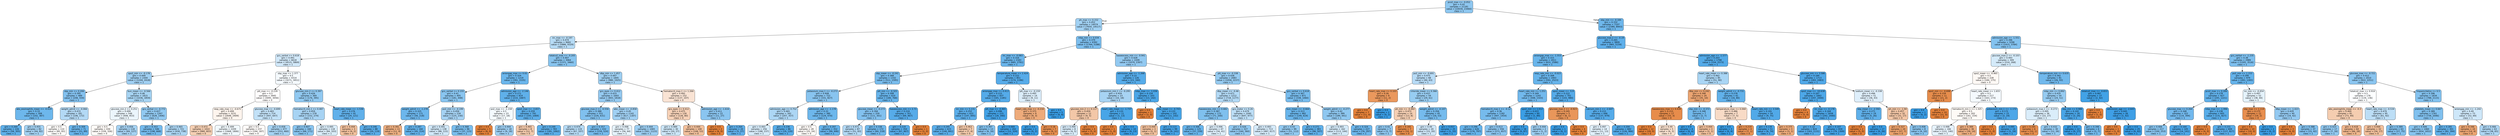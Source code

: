 digraph Tree {
node [shape=box, style="filled, rounded", color="black", fontname="helvetica"] ;
edge [fontname="helvetica"] ;
0 [label="pco2_max <= -0.052\ngini = 0.42\nsamples = 21181\nvalue = [10030, 23460]\nclass = 1", fillcolor="#8ec7f0"] ;
1 [label="ph_max <= 0.152\ngini = 0.452\nsamples = 14074\nvalue = [7650, 14517]\nclass = 1", fillcolor="#a1d1f3"] ;
0 -> 1 [labeldistance=2.5, labelangle=45, headlabel="True"] ;
2 [label="inr_max <= -0.197\ngini = 0.474\nsamples = 9682\nvalue = [5886, 9329]\nclass = 1", fillcolor="#b6dbf5"] ;
1 -> 2 ;
3 [label="gcs_verbal <= 0.618\ngini = 0.491\nsamples = 6618\nvalue = [4515, 5869]\nclass = 1", fillcolor="#d1e8f9"] ;
2 -> 3 ;
4 [label="spo2_min <= -0.178\ngini = 0.449\nsamples = 2304\nvalue = [1244, 2418]\nclass = 1", fillcolor="#9fcff2"] ;
3 -> 4 ;
5 [label="sbp_min <= 0.206\ngini = 0.395\nsamples = 489\nvalue = [208, 559]\nclass = 1", fillcolor="#83c1ef"] ;
4 -> 5 ;
6 [label="abs_eosinophils_mean <= -0.019\ngini = 0.33\nsamples = 308\nvalue = [102, 387]\nclass = 1", fillcolor="#6db7ec"] ;
5 -> 6 ;
7 [label="gini = 0.269\nsamples = 226\nvalue = [58, 305]\nclass = 1", fillcolor="#5fb0ea"] ;
6 -> 7 ;
8 [label="gini = 0.455\nsamples = 82\nvalue = [44, 82]\nclass = 1", fillcolor="#a3d2f3"] ;
6 -> 8 ;
9 [label="weight_admit <= -0.066\ngini = 0.472\nsamples = 181\nvalue = [106, 172]\nclass = 1", fillcolor="#b3d9f5"] ;
5 -> 9 ;
10 [label="gini = 0.5\nsamples = 110\nvalue = [85, 83]\nclass = 0", fillcolor="#fefcfa"] ;
9 -> 10 ;
11 [label="gini = 0.309\nsamples = 71\nvalue = [21, 89]\nclass = 1", fillcolor="#68b4eb"] ;
9 -> 11 ;
12 [label="bun_mean <= -0.566\ngini = 0.46\nsamples = 1815\nvalue = [1036, 1859]\nclass = 1", fillcolor="#a7d4f3"] ;
4 -> 12 ;
13 [label="glucose_min.2 <= 0.251\ngini = 0.499\nsamples = 548\nvalue = [408, 453]\nclass = 1", fillcolor="#ebf5fc"] ;
12 -> 13 ;
14 [label="gini = 0.5\nsamples = 430\nvalue = [339, 326]\nclass = 0", fillcolor="#fefaf7"] ;
13 -> 14 ;
15 [label="gini = 0.456\nsamples = 118\nvalue = [69, 127]\nclass = 1", fillcolor="#a5d2f3"] ;
13 -> 15 ;
16 [label="gcs_verbal <= -0.772\ngini = 0.427\nsamples = 1267\nvalue = [628, 1406]\nclass = 1", fillcolor="#91c9f1"] ;
12 -> 16 ;
17 [label="gini = 0.353\nsamples = 546\nvalue = [198, 668]\nclass = 1", fillcolor="#74baed"] ;
16 -> 17 ;
18 [label="gini = 0.465\nsamples = 721\nvalue = [430, 738]\nclass = 1", fillcolor="#acd6f4"] ;
16 -> 18 ;
19 [label="sbp_max <= 1.377\ngini = 0.5\nsamples = 4314\nvalue = [3271, 3451]\nclass = 1", fillcolor="#f5fafe"] ;
3 -> 19 ;
20 [label="ptt_max <= -0.239\ngini = 0.5\nsamples = 3945\nvalue = [3095, 3056]\nclass = 0", fillcolor="#fffdfd"] ;
19 -> 20 ;
21 [label="resp_rate_max <= -0.675\ngini = 0.499\nsamples = 3231\nvalue = [2648, 2409]\nclass = 0", fillcolor="#fdf4ed"] ;
20 -> 21 ;
22 [label="gini = 0.472\nsamples = 1022\nvalue = [980, 603]\nclass = 0", fillcolor="#f5cfb3"] ;
21 -> 22 ;
23 [label="gini = 0.499\nsamples = 2209\nvalue = [1668, 1806]\nclass = 1", fillcolor="#f0f8fd"] ;
21 -> 23 ;
24 [label="glucose_max <= -0.699\ngini = 0.483\nsamples = 714\nvalue = [447, 647]\nclass = 1", fillcolor="#c2e1f7"] ;
20 -> 24 ;
25 [label="gini = 0.5\nsamples = 237\nvalue = [194, 187]\nclass = 0", fillcolor="#fefaf8"] ;
24 -> 25 ;
26 [label="gini = 0.458\nsamples = 477\nvalue = [253, 460]\nclass = 1", fillcolor="#a6d3f3"] ;
24 -> 26 ;
27 [label="glucose_min.2 <= 0.397\ngini = 0.426\nsamples = 369\nvalue = [176, 395]\nclass = 1", fillcolor="#91c9f1"] ;
19 -> 27 ;
28 [label="hematocrit_min.1 <= 0.487\ngini = 0.459\nsamples = 278\nvalue = [152, 274]\nclass = 1", fillcolor="#a7d3f3"] ;
27 -> 28 ;
29 [label="gini = 0.407\nsamples = 160\nvalue = [68, 171]\nclass = 1", fillcolor="#88c4ef"] ;
28 -> 29 ;
30 [label="gini = 0.495\nsamples = 118\nvalue = [84, 103]\nclass = 1", fillcolor="#daedfa"] ;
28 -> 30 ;
31 [label="heart_rate_mean <= -1.536\ngini = 0.276\nsamples = 91\nvalue = [24, 121]\nclass = 1", fillcolor="#60b0ea"] ;
27 -> 31 ;
32 [label="gini = 0.444\nsamples = 3\nvalue = [4, 2]\nclass = 0", fillcolor="#f2c09c"] ;
31 -> 32 ;
33 [label="gini = 0.246\nsamples = 88\nvalue = [20, 119]\nclass = 1", fillcolor="#5aade9"] ;
31 -> 33 ;
34 [label="totalco2_max <= -0.205\ngini = 0.407\nsamples = 3064\nvalue = [1371, 3460]\nclass = 1", fillcolor="#87c4ef"] ;
2 -> 34 ;
35 [label="aniongap_max <= 0.02\ngini = 0.324\nsamples = 1219\nvalue = [391, 1535]\nclass = 1", fillcolor="#6bb6ec"] ;
34 -> 35 ;
36 [label="gcs_verbal <= 0.155\ngini = 0.41\nsamples = 405\nvalue = [181, 448]\nclass = 1", fillcolor="#89c5f0"] ;
35 -> 36 ;
37 [label="weight_admit <= -1.278\ngini = 0.325\nsamples = 171\nvalue = [56, 218]\nclass = 1", fillcolor="#6cb6ec"] ;
36 -> 37 ;
38 [label="gini = 0.391\nsamples = 11\nvalue = [11, 4]\nclass = 0", fillcolor="#eeaf81"] ;
37 -> 38 ;
39 [label="gini = 0.287\nsamples = 160\nvalue = [45, 214]\nclass = 1", fillcolor="#63b2ea"] ;
37 -> 39 ;
40 [label="po2_min <= -0.199\ngini = 0.456\nsamples = 234\nvalue = [125, 230]\nclass = 1", fillcolor="#a5d2f3"] ;
36 -> 40 ;
41 [label="gini = 0.491\nsamples = 138\nvalue = [88, 115]\nclass = 1", fillcolor="#d1e8f9"] ;
40 -> 41 ;
42 [label="gini = 0.368\nsamples = 96\nvalue = [37, 115]\nclass = 1", fillcolor="#79bded"] ;
40 -> 42 ;
43 [label="admission_age <= -2.146\ngini = 0.271\nsamples = 814\nvalue = [210, 1087]\nclass = 1", fillcolor="#5fb0ea"] ;
35 -> 43 ;
44 [label="po2_max <= -1.158\ngini = 0.5\nsamples = 23\nvalue = [17, 18]\nclass = 1", fillcolor="#f4fafe"] ;
43 -> 44 ;
45 [label="gini = 0.0\nsamples = 5\nvalue = [8, 0]\nclass = 0", fillcolor="#e58139"] ;
44 -> 45 ;
46 [label="gini = 0.444\nsamples = 18\nvalue = [9, 18]\nclass = 1", fillcolor="#9ccef2"] ;
44 -> 46 ;
47 [label="spo2_max <= -3.657\ngini = 0.259\nsamples = 791\nvalue = [193, 1069]\nclass = 1", fillcolor="#5dafea"] ;
43 -> 47 ;
48 [label="gini = 0.465\nsamples = 8\nvalue = [12, 7]\nclass = 0", fillcolor="#f4caac"] ;
47 -> 48 ;
49 [label="gini = 0.249\nsamples = 783\nvalue = [181, 1062]\nclass = 1", fillcolor="#5baee9"] ;
47 -> 49 ;
50 [label="dbp_min <= 1.457\ngini = 0.447\nsamples = 1845\nvalue = [980, 1925]\nclass = 1", fillcolor="#9ecff2"] ;
34 -> 50 ;
51 [label="gcs_eyes <= 0.412\ngini = 0.433\nsamples = 1693\nvalue = [843, 1818]\nclass = 1", fillcolor="#95caf1"] ;
50 -> 51 ;
52 [label="glucose_max.2 <= -0.556\ngini = 0.388\nsamples = 551\nvalue = [226, 631]\nclass = 1", fillcolor="#80c0ee"] ;
51 -> 52 ;
53 [label="gini = 0.474\nsamples = 119\nvalue = [67, 107]\nclass = 1", fillcolor="#b5daf5"] ;
52 -> 53 ;
54 [label="gini = 0.357\nsamples = 432\nvalue = [159, 524]\nclass = 1", fillcolor="#75bbed"] ;
52 -> 54 ;
55 [label="wbc_mean <= -0.858\ngini = 0.45\nsamples = 1142\nvalue = [617, 1187]\nclass = 1", fillcolor="#a0d0f3"] ;
51 -> 55 ;
56 [label="gini = 0.498\nsamples = 77\nvalue = [56, 64]\nclass = 1", fillcolor="#e6f3fc"] ;
55 -> 56 ;
57 [label="gini = 0.444\nsamples = 1065\nvalue = [561, 1123]\nclass = 1", fillcolor="#9ccef2"] ;
55 -> 57 ;
58 [label="hematocrit_max.1 <= 1.266\ngini = 0.492\nsamples = 152\nvalue = [137, 107]\nclass = 0", fillcolor="#f9e3d4"] ;
50 -> 58 ;
59 [label="gcs_eyes <= 0.412\ngini = 0.475\nsamples = 130\nvalue = [126, 80]\nclass = 0", fillcolor="#f6d1b7"] ;
58 -> 59 ;
60 [label="gini = 0.489\nsamples = 30\nvalue = [20, 27]\nclass = 1", fillcolor="#cce6f8"] ;
59 -> 60 ;
61 [label="gini = 0.444\nsamples = 100\nvalue = [106, 53]\nclass = 0", fillcolor="#f2c09c"] ;
59 -> 61 ;
62 [label="admission_age <= -1.616\ngini = 0.411\nsamples = 22\nvalue = [11, 27]\nclass = 1", fillcolor="#8ac5f0"] ;
58 -> 62 ;
63 [label="gini = 0.0\nsamples = 2\nvalue = [6, 0]\nclass = 0", fillcolor="#e58139"] ;
62 -> 63 ;
64 [label="gini = 0.264\nsamples = 20\nvalue = [5, 27]\nclass = 1", fillcolor="#5eafea"] ;
62 -> 64 ;
65 [label="mbp_min <= 0.034\ngini = 0.379\nsamples = 4392\nvalue = [1764, 5188]\nclass = 1", fillcolor="#7cbeee"] ;
1 -> 65 ;
66 [label="inr_max <= -0.083\ngini = 0.316\nsamples = 2183\nvalue = [685, 2791]\nclass = 1", fillcolor="#6ab5eb"] ;
65 -> 66 ;
67 [label="sbp_mean <= -0.241\ngini = 0.368\nsamples = 1332\nvalue = [511, 1595]\nclass = 1", fillcolor="#78bced"] ;
66 -> 67 ;
68 [label="potassium_max.1 <= -0.273\ngini = 0.408\nsamples = 722\nvalue = [331, 827]\nclass = 1", fillcolor="#88c4ef"] ;
67 -> 68 ;
69 [label="admission_age <= 0.752\ngini = 0.465\nsamples = 342\nvalue = [207, 357]\nclass = 1", fillcolor="#acd6f4"] ;
68 -> 69 ;
70 [label="gini = 0.493\nsamples = 256\nvalue = [188, 237]\nclass = 1", fillcolor="#d6ebfa"] ;
69 -> 70 ;
71 [label="gini = 0.236\nsamples = 86\nvalue = [19, 120]\nclass = 1", fillcolor="#58ade9"] ;
69 -> 71 ;
72 [label="admission_age <= -1.178\ngini = 0.33\nsamples = 380\nvalue = [124, 470]\nclass = 1", fillcolor="#6db7ec"] ;
68 -> 72 ;
73 [label="gini = 0.5\nsamples = 28\nvalue = [25, 24]\nclass = 0", fillcolor="#fefaf7"] ;
72 -> 73 ;
74 [label="gini = 0.297\nsamples = 352\nvalue = [99, 446]\nclass = 1", fillcolor="#65b3eb"] ;
72 -> 74 ;
75 [label="ptt_min <= -0.325\ngini = 0.308\nsamples = 610\nvalue = [180, 768]\nclass = 1", fillcolor="#67b4eb"] ;
67 -> 75 ;
76 [label="glucose_mean <= -0.273\ngini = 0.394\nsamples = 259\nvalue = [111, 301]\nclass = 1", fillcolor="#82c1ef"] ;
75 -> 76 ;
77 [label="gini = 0.471\nsamples = 87\nvalue = [51, 83]\nclass = 1", fillcolor="#b3d9f5"] ;
76 -> 77 ;
78 [label="gini = 0.338\nsamples = 172\nvalue = [60, 218]\nclass = 1", fillcolor="#6fb8ec"] ;
76 -> 78 ;
79 [label="baseexcess_min <= 2.71\ngini = 0.224\nsamples = 351\nvalue = [69, 467]\nclass = 1", fillcolor="#56abe9"] ;
75 -> 79 ;
80 [label="gini = 0.219\nsamples = 350\nvalue = [67, 467]\nclass = 1", fillcolor="#55abe9"] ;
79 -> 80 ;
81 [label="gini = 0.0\nsamples = 1\nvalue = [2, 0]\nclass = 0", fillcolor="#e58139"] ;
79 -> 81 ;
82 [label="temperature_mean <= 2.424\ngini = 0.222\nsamples = 851\nvalue = [174, 1196]\nclass = 1", fillcolor="#56abe9"] ;
66 -> 82 ;
83 [label="aniongap_max <= 0.413\ngini = 0.215\nsamples = 837\nvalue = [165, 1185]\nclass = 1", fillcolor="#55abe9"] ;
82 -> 83 ;
84 [label="inr_min <= 5.131\ngini = 0.252\nsamples = 622\nvalue = [147, 845]\nclass = 1", fillcolor="#5baeea"] ;
83 -> 84 ;
85 [label="gini = 0.245\nsamples = 615\nvalue = [140, 841]\nclass = 1", fillcolor="#5aade9"] ;
84 -> 85 ;
86 [label="gini = 0.463\nsamples = 7\nvalue = [7, 4]\nclass = 0", fillcolor="#f4c9aa"] ;
84 -> 86 ;
87 [label="ptt_max <= -0.465\ngini = 0.096\nsamples = 215\nvalue = [18, 340]\nclass = 1", fillcolor="#43a2e6"] ;
83 -> 87 ;
88 [label="gini = 0.397\nsamples = 13\nvalue = [6, 16]\nclass = 1", fillcolor="#83c2ef"] ;
87 -> 88 ;
89 [label="gini = 0.069\nsamples = 202\nvalue = [12, 324]\nclass = 1", fillcolor="#40a1e6"] ;
87 -> 89 ;
90 [label="ptt_max <= -0.159\ngini = 0.495\nsamples = 14\nvalue = [9, 11]\nclass = 1", fillcolor="#dbedfa"] ;
82 -> 90 ;
91 [label="heart_rate_max <= -0.216\ngini = 0.375\nsamples = 9\nvalue = [9, 3]\nclass = 0", fillcolor="#eeab7b"] ;
90 -> 91 ;
92 [label="gini = 0.0\nsamples = 2\nvalue = [0, 2]\nclass = 1", fillcolor="#399de5"] ;
91 -> 92 ;
93 [label="gini = 0.18\nsamples = 7\nvalue = [9, 1]\nclass = 0", fillcolor="#e88f4f"] ;
91 -> 93 ;
94 [label="gini = 0.0\nsamples = 5\nvalue = [0, 8]\nclass = 1", fillcolor="#399de5"] ;
90 -> 94 ;
95 [label="baseexcess_min <= -0.941\ngini = 0.428\nsamples = 2209\nvalue = [1079, 2397]\nclass = 1", fillcolor="#92c9f1"] ;
65 -> 95 ;
96 [label="admission_age <= -1.268\ngini = 0.22\nsamples = 126\nvalue = [23, 160]\nclass = 1", fillcolor="#55abe9"] ;
95 -> 96 ;
97 [label="potassium_min.1 <= -0.295\ngini = 0.459\nsamples = 23\nvalue = [10, 18]\nclass = 1", fillcolor="#a7d3f3"] ;
96 -> 97 ;
98 [label="glucose_min.2 <= 0.117\ngini = 0.459\nsamples = 12\nvalue = [9, 5]\nclass = 0", fillcolor="#f3c7a7"] ;
97 -> 98 ;
99 [label="gini = 0.494\nsamples = 8\nvalue = [4, 5]\nclass = 1", fillcolor="#d7ebfa"] ;
98 -> 99 ;
100 [label="gini = 0.0\nsamples = 4\nvalue = [5, 0]\nclass = 0", fillcolor="#e58139"] ;
98 -> 100 ;
101 [label="heart_rate_mean <= -1.737\ngini = 0.133\nsamples = 11\nvalue = [1, 13]\nclass = 1", fillcolor="#48a5e7"] ;
97 -> 101 ;
102 [label="gini = 0.0\nsamples = 1\nvalue = [1, 0]\nclass = 0", fillcolor="#e58139"] ;
101 -> 102 ;
103 [label="gini = 0.0\nsamples = 10\nvalue = [0, 13]\nclass = 1", fillcolor="#399de5"] ;
101 -> 103 ;
104 [label="mbp_max <= -1.036\ngini = 0.154\nsamples = 103\nvalue = [13, 142]\nclass = 1", fillcolor="#4ba6e7"] ;
96 -> 104 ;
105 [label="gini = 0.0\nsamples = 1\nvalue = [2, 0]\nclass = 0", fillcolor="#e58139"] ;
104 -> 105 ;
106 [label="wbc_mean <= -0.743\ngini = 0.133\nsamples = 102\nvalue = [11, 142]\nclass = 1", fillcolor="#48a5e7"] ;
104 -> 106 ;
107 [label="gini = 0.444\nsamples = 3\nvalue = [2, 1]\nclass = 0", fillcolor="#f2c09c"] ;
106 -> 107 ;
108 [label="gini = 0.113\nsamples = 99\nvalue = [9, 141]\nclass = 1", fillcolor="#46a3e7"] ;
106 -> 108 ;
109 [label="ptt_max <= -0.338\ngini = 0.436\nsamples = 2083\nvalue = [1056, 2237]\nclass = 1", fillcolor="#96cbf1"] ;
95 -> 109 ;
110 [label="dbp_mean <= -0.46\ngini = 0.471\nsamples = 1212\nvalue = [718, 1177]\nclass = 1", fillcolor="#b2d9f5"] ;
109 -> 110 ;
111 [label="baseexcess_min <= 0.682\ngini = 0.387\nsamples = 172\nvalue = [71, 200]\nclass = 1", fillcolor="#7fc0ee"] ;
110 -> 111 ;
112 [label="gini = 0.306\nsamples = 125\nvalue = [37, 159]\nclass = 1", fillcolor="#67b4eb"] ;
111 -> 112 ;
113 [label="gini = 0.496\nsamples = 47\nvalue = [34, 41]\nclass = 1", fillcolor="#ddeefb"] ;
111 -> 113 ;
114 [label="gcs_motor <= 0.26\ngini = 0.479\nsamples = 1040\nvalue = [647, 977]\nclass = 1", fillcolor="#bcdef6"] ;
110 -> 114 ;
115 [label="gini = 0.426\nsamples = 327\nvalue = [160, 360]\nclass = 1", fillcolor="#91c9f1"] ;
114 -> 115 ;
116 [label="gini = 0.493\nsamples = 713\nvalue = [487, 617]\nclass = 1", fillcolor="#d5eafa"] ;
114 -> 116 ;
117 [label="gcs_verbal <= 0.618\ngini = 0.367\nsamples = 871\nvalue = [338, 1060]\nclass = 1", fillcolor="#78bced"] ;
109 -> 117 ;
118 [label="bun_mean <= -0.664\ngini = 0.313\nsamples = 482\nvalue = [149, 619]\nclass = 1", fillcolor="#69b5eb"] ;
117 -> 118 ;
119 [label="gini = 0.43\nsamples = 99\nvalue = [51, 112]\nclass = 1", fillcolor="#93caf1"] ;
118 -> 119 ;
120 [label="gini = 0.271\nsamples = 383\nvalue = [98, 507]\nclass = 1", fillcolor="#5fb0ea"] ;
118 -> 120 ;
121 [label="weight_admit <= -0.277\ngini = 0.42\nsamples = 389\nvalue = [189, 441]\nclass = 1", fillcolor="#8ec7f0"] ;
117 -> 121 ;
122 [label="gini = 0.493\nsamples = 162\nvalue = [113, 144]\nclass = 1", fillcolor="#d4eaf9"] ;
121 -> 122 ;
123 [label="gini = 0.324\nsamples = 227\nvalue = [76, 297]\nclass = 1", fillcolor="#6cb6ec"] ;
121 -> 123 ;
124 [label="sbp_min <= -0.184\ngini = 0.332\nsamples = 7107\nvalue = [2380, 8943]\nclass = 1", fillcolor="#6eb7ec"] ;
0 -> 124 [labeldistance=2.5, labelangle=-45, headlabel="False"] ;
125 [label="glucose_max.2 <= -0.19\ngini = 0.265\nsamples = 3809\nvalue = [965, 5159]\nclass = 1", fillcolor="#5eafea"] ;
124 -> 125 ;
126 [label="aniongap_max <= -1.553\ngini = 0.315\nsamples = 2011\nvalue = [631, 2586]\nclass = 1", fillcolor="#69b5eb"] ;
125 -> 126 ;
127 [label="po2_min <= -0.691\ngini = 0.475\nsamples = 68\nvalue = [40, 63]\nclass = 1", fillcolor="#b7dbf6"] ;
126 -> 127 ;
128 [label="heart_rate_max <= 0.103\ngini = 0.26\nsamples = 9\nvalue = [11, 2]\nclass = 0", fillcolor="#ea985d"] ;
127 -> 128 ;
129 [label="gini = 0.0\nsamples = 7\nvalue = [11, 0]\nclass = 0", fillcolor="#e58139"] ;
128 -> 129 ;
130 [label="gini = 0.0\nsamples = 2\nvalue = [0, 2]\nclass = 1", fillcolor="#399de5"] ;
128 -> 130 ;
131 [label="chloride_mean <= 0.366\ngini = 0.437\nsamples = 59\nvalue = [29, 61]\nclass = 1", fillcolor="#97ccf1"] ;
127 -> 131 ;
132 [label="ph_min <= -0.482\ngini = 0.472\nsamples = 14\nvalue = [13, 8]\nclass = 0", fillcolor="#f5cfb3"] ;
131 -> 132 ;
133 [label="gini = 0.42\nsamples = 7\nvalue = [3, 7]\nclass = 1", fillcolor="#8ec7f0"] ;
132 -> 133 ;
134 [label="gini = 0.165\nsamples = 7\nvalue = [10, 1]\nclass = 0", fillcolor="#e88e4d"] ;
132 -> 134 ;
135 [label="weight_admit <= -0.107\ngini = 0.356\nsamples = 45\nvalue = [16, 53]\nclass = 1", fillcolor="#75bbed"] ;
131 -> 135 ;
136 [label="gini = 0.49\nsamples = 20\nvalue = [15, 20]\nclass = 1", fillcolor="#cee6f8"] ;
135 -> 136 ;
137 [label="gini = 0.057\nsamples = 25\nvalue = [1, 33]\nclass = 1", fillcolor="#3fa0e6"] ;
135 -> 137 ;
138 [label="resp_rate_min <= -0.023\ngini = 0.308\nsamples = 1943\nvalue = [591, 2523]\nclass = 1", fillcolor="#67b4eb"] ;
126 -> 138 ;
139 [label="heart_rate_min <= 1.251\ngini = 0.349\nsamples = 1242\nvalue = [448, 1543]\nclass = 1", fillcolor="#72b9ed"] ;
138 -> 139 ;
140 [label="hematocrit_max.1 <= -0.12\ngini = 0.36\nsamples = 1182\nvalue = [447, 1454]\nclass = 1", fillcolor="#76bbed"] ;
139 -> 140 ;
141 [label="gini = 0.296\nsamples = 626\nvalue = [176, 797]\nclass = 1", fillcolor="#65b3eb"] ;
140 -> 141 ;
142 [label="gini = 0.413\nsamples = 556\nvalue = [271, 657]\nclass = 1", fillcolor="#8bc5f0"] ;
140 -> 142 ;
143 [label="spo2_min <= 1.012\ngini = 0.022\nsamples = 60\nvalue = [1, 89]\nclass = 1", fillcolor="#3b9ee5"] ;
139 -> 143 ;
144 [label="gini = 0.0\nsamples = 58\nvalue = [0, 87]\nclass = 1", fillcolor="#399de5"] ;
143 -> 144 ;
145 [label="gini = 0.444\nsamples = 2\nvalue = [1, 2]\nclass = 1", fillcolor="#9ccef2"] ;
143 -> 145 ;
146 [label="spo2_mean <= -5.9\ngini = 0.222\nsamples = 701\nvalue = [143, 980]\nclass = 1", fillcolor="#56abe9"] ;
138 -> 146 ;
147 [label="glucose_max.2 <= -0.923\ngini = 0.245\nsamples = 5\nvalue = [6, 1]\nclass = 0", fillcolor="#e9965a"] ;
146 -> 147 ;
148 [label="gini = 0.0\nsamples = 1\nvalue = [0, 1]\nclass = 1", fillcolor="#399de5"] ;
147 -> 148 ;
149 [label="gini = 0.0\nsamples = 4\nvalue = [6, 0]\nclass = 0", fillcolor="#e58139"] ;
147 -> 149 ;
150 [label="calcium_min.1 <= -2.647\ngini = 0.215\nsamples = 696\nvalue = [137, 979]\nclass = 1", fillcolor="#55abe9"] ;
146 -> 150 ;
151 [label="gini = 0.497\nsamples = 14\nvalue = [11, 13]\nclass = 1", fillcolor="#e1f0fb"] ;
150 -> 151 ;
152 [label="gini = 0.204\nsamples = 682\nvalue = [126, 966]\nclass = 1", fillcolor="#53aae8"] ;
150 -> 152 ;
153 [label="admission_age <= -1.577\ngini = 0.203\nsamples = 1798\nvalue = [334, 2573]\nclass = 1", fillcolor="#53aae8"] ;
125 -> 153 ;
154 [label="heart_rate_mean <= 0.388\ngini = 0.462\nsamples = 85\nvalue = [51, 90]\nclass = 1", fillcolor="#a9d5f4"] ;
153 -> 154 ;
155 [label="dbp_min <= 0.242\ngini = 0.346\nsamples = 24\nvalue = [35, 10]\nclass = 0", fillcolor="#eca572"] ;
154 -> 155 ;
156 [label="baseexcess_max <= 0.439\ngini = 0.153\nsamples = 17\nvalue = [33, 3]\nclass = 0", fillcolor="#e78c4b"] ;
155 -> 156 ;
157 [label="gini = 0.0\nsamples = 12\nvalue = [29, 0]\nclass = 0", fillcolor="#e58139"] ;
156 -> 157 ;
158 [label="gini = 0.49\nsamples = 5\nvalue = [4, 3]\nclass = 0", fillcolor="#f8e0ce"] ;
156 -> 158 ;
159 [label="sbp_min <= -0.372\ngini = 0.346\nsamples = 7\nvalue = [2, 7]\nclass = 1", fillcolor="#72b9ec"] ;
155 -> 159 ;
160 [label="gini = 0.0\nsamples = 4\nvalue = [0, 6]\nclass = 1", fillcolor="#399de5"] ;
159 -> 160 ;
161 [label="gini = 0.444\nsamples = 3\nvalue = [2, 1]\nclass = 0", fillcolor="#f2c09c"] ;
159 -> 161 ;
162 [label="weight_admit <= -0.731\ngini = 0.278\nsamples = 61\nvalue = [16, 80]\nclass = 1", fillcolor="#61b1ea"] ;
154 -> 162 ;
163 [label="temperature_max <= 0.068\ngini = 0.486\nsamples = 7\nvalue = [7, 5]\nclass = 0", fillcolor="#f8dbc6"] ;
162 -> 163 ;
164 [label="gini = 0.0\nsamples = 3\nvalue = [0, 4]\nclass = 1", fillcolor="#399de5"] ;
163 -> 164 ;
165 [label="gini = 0.219\nsamples = 4\nvalue = [7, 1]\nclass = 0", fillcolor="#e99355"] ;
163 -> 165 ;
166 [label="heart_rate_min <= 3.549\ngini = 0.191\nsamples = 54\nvalue = [9, 75]\nclass = 1", fillcolor="#51a9e8"] ;
162 -> 166 ;
167 [label="gini = 0.139\nsamples = 51\nvalue = [6, 74]\nclass = 1", fillcolor="#49a5e7"] ;
166 -> 167 ;
168 [label="gini = 0.375\nsamples = 3\nvalue = [3, 1]\nclass = 0", fillcolor="#eeab7b"] ;
166 -> 168 ;
169 [label="glucose_min <= 3.586\ngini = 0.184\nsamples = 1713\nvalue = [283, 2483]\nclass = 1", fillcolor="#50a8e8"] ;
153 -> 169 ;
170 [label="spo2_max <= -10.638\ngini = 0.167\nsamples = 1662\nvalue = [247, 2440]\nclass = 1", fillcolor="#4da7e8"] ;
169 -> 170 ;
171 [label="gini = 0.0\nsamples = 4\nvalue = [5, 0]\nclass = 0", fillcolor="#e58139"] ;
170 -> 171 ;
172 [label="inr_max <= -0.178\ngini = 0.164\nsamples = 1658\nvalue = [242, 2440]\nclass = 1", fillcolor="#4da7e8"] ;
170 -> 172 ;
173 [label="gini = 0.22\nsamples = 824\nvalue = [163, 1131]\nclass = 1", fillcolor="#56abe9"] ;
172 -> 173 ;
174 [label="gini = 0.107\nsamples = 834\nvalue = [79, 1309]\nclass = 1", fillcolor="#45a3e7"] ;
172 -> 174 ;
175 [label="sodium_mean <= -0.338\ngini = 0.496\nsamples = 51\nvalue = [36, 43]\nclass = 1", fillcolor="#dfeffb"] ;
169 -> 175 ;
176 [label="sbp_mean <= -2.592\ngini = 0.271\nsamples = 19\nvalue = [5, 26]\nclass = 1", fillcolor="#5fb0ea"] ;
175 -> 176 ;
177 [label="gini = 0.0\nsamples = 2\nvalue = [5, 0]\nclass = 0", fillcolor="#e58139"] ;
176 -> 177 ;
178 [label="gini = 0.0\nsamples = 17\nvalue = [0, 26]\nclass = 1", fillcolor="#399de5"] ;
176 -> 178 ;
179 [label="ph_min <= -1.94\ngini = 0.457\nsamples = 32\nvalue = [31, 17]\nclass = 0", fillcolor="#f3c6a6"] ;
175 -> 179 ;
180 [label="gini = 0.327\nsamples = 24\nvalue = [27, 7]\nclass = 0", fillcolor="#eca26c"] ;
179 -> 180 ;
181 [label="gini = 0.408\nsamples = 8\nvalue = [4, 10]\nclass = 1", fillcolor="#88c4ef"] ;
179 -> 181 ;
182 [label="admission_age <= -1.551\ngini = 0.396\nsamples = 3298\nvalue = [1415, 3784]\nclass = 1", fillcolor="#83c2ef"] ;
124 -> 182 ;
183 [label="glucose_max.2 <= -0.103\ngini = 0.493\nsamples = 309\nvalue = [210, 268]\nclass = 1", fillcolor="#d4eaf9"] ;
182 -> 183 ;
184 [label="spo2_mean <= -0.965\ngini = 0.5\nsamples = 228\nvalue = [184, 175]\nclass = 0", fillcolor="#fef9f5"] ;
183 -> 184 ;
185 [label="spo2_min <= -0.698\ngini = 0.159\nsamples = 11\nvalue = [21, 2]\nclass = 0", fillcolor="#e78d4c"] ;
184 -> 185 ;
186 [label="gini = 0.0\nsamples = 1\nvalue = [0, 2]\nclass = 1", fillcolor="#399de5"] ;
185 -> 186 ;
187 [label="gini = 0.0\nsamples = 10\nvalue = [21, 0]\nclass = 0", fillcolor="#e58139"] ;
185 -> 187 ;
188 [label="heart_rate_mean <= 1.655\ngini = 0.5\nsamples = 217\nvalue = [163, 173]\nclass = 1", fillcolor="#f4f9fd"] ;
184 -> 188 ;
189 [label="hematocrit_min.1 <= 1.325\ngini = 0.5\nsamples = 202\nvalue = [161, 154]\nclass = 0", fillcolor="#fefaf6"] ;
188 -> 189 ;
190 [label="gini = 0.498\nsamples = 166\nvalue = [122, 140]\nclass = 1", fillcolor="#e6f2fc"] ;
189 -> 190 ;
191 [label="gini = 0.389\nsamples = 36\nvalue = [39, 14]\nclass = 0", fillcolor="#eeae80"] ;
189 -> 191 ;
192 [label="potassium_min.1 <= -1.172\ngini = 0.172\nsamples = 15\nvalue = [2, 19]\nclass = 1", fillcolor="#4ea7e8"] ;
188 -> 192 ;
193 [label="gini = 0.0\nsamples = 1\nvalue = [1, 0]\nclass = 0", fillcolor="#e58139"] ;
192 -> 193 ;
194 [label="gini = 0.095\nsamples = 14\nvalue = [1, 19]\nclass = 1", fillcolor="#43a2e6"] ;
192 -> 194 ;
195 [label="temperature_min <= 0.635\ngini = 0.342\nsamples = 81\nvalue = [26, 93]\nclass = 1", fillcolor="#70b8ec"] ;
183 -> 195 ;
196 [label="mbp_min <= 0.892\ngini = 0.435\nsamples = 54\nvalue = [24, 51]\nclass = 1", fillcolor="#96cbf1"] ;
195 -> 196 ;
197 [label="potassium_max.1 <= -0.273\ngini = 0.495\nsamples = 36\nvalue = [22, 27]\nclass = 1", fillcolor="#daedfa"] ;
196 -> 197 ;
198 [label="gini = 0.165\nsamples = 6\nvalue = [10, 1]\nclass = 0", fillcolor="#e88e4d"] ;
197 -> 198 ;
199 [label="gini = 0.432\nsamples = 30\nvalue = [12, 26]\nclass = 1", fillcolor="#94caf1"] ;
197 -> 199 ;
200 [label="sbp_min <= 0.986\ngini = 0.142\nsamples = 18\nvalue = [2, 24]\nclass = 1", fillcolor="#49a5e7"] ;
196 -> 200 ;
201 [label="gini = 0.0\nsamples = 12\nvalue = [0, 17]\nclass = 1", fillcolor="#399de5"] ;
200 -> 201 ;
202 [label="gini = 0.346\nsamples = 6\nvalue = [2, 7]\nclass = 1", fillcolor="#72b9ec"] ;
200 -> 202 ;
203 [label="totalco2_max <= -0.653\ngini = 0.087\nsamples = 27\nvalue = [2, 42]\nclass = 1", fillcolor="#42a2e6"] ;
195 -> 203 ;
204 [label="gini = 0.0\nsamples = 1\nvalue = [1, 0]\nclass = 0", fillcolor="#e58139"] ;
203 -> 204 ;
205 [label="admission_age <= -2.643\ngini = 0.045\nsamples = 26\nvalue = [1, 42]\nclass = 1", fillcolor="#3e9fe6"] ;
203 -> 205 ;
206 [label="gini = 0.0\nsamples = 1\nvalue = [1, 0]\nclass = 0", fillcolor="#e58139"] ;
205 -> 206 ;
207 [label="gini = 0.0\nsamples = 25\nvalue = [0, 42]\nclass = 1", fillcolor="#399de5"] ;
205 -> 207 ;
208 [label="gcs_verbal <= -1.235\ngini = 0.38\nsamples = 2989\nvalue = [1205, 3516]\nclass = 1", fillcolor="#7dbfee"] ;
182 -> 208 ;
209 [label="po2_min <= 1.153\ngini = 0.299\nsamples = 979\nvalue = [283, 1265]\nclass = 1", fillcolor="#65b3eb"] ;
208 -> 209 ;
210 [label="pco2_max <= 0.289\ngini = 0.278\nsamples = 927\nvalue = [245, 1221]\nclass = 1", fillcolor="#61b1ea"] ;
209 -> 210 ;
211 [label="glucose_max <= 0.264\ngini = 0.348\nsamples = 322\nvalue = [114, 394]\nclass = 1", fillcolor="#72b9ed"] ;
210 -> 211 ;
212 [label="gini = 0.406\nsamples = 217\nvalue = [100, 253]\nclass = 1", fillcolor="#87c4ef"] ;
211 -> 212 ;
213 [label="gini = 0.164\nsamples = 105\nvalue = [14, 141]\nclass = 1", fillcolor="#4da7e8"] ;
211 -> 213 ;
214 [label="mbp_max <= -1.996\ngini = 0.236\nsamples = 605\nvalue = [131, 827]\nclass = 1", fillcolor="#58ade9"] ;
210 -> 214 ;
215 [label="gini = 0.0\nsamples = 1\nvalue = [4, 0]\nclass = 0", fillcolor="#e58139"] ;
214 -> 215 ;
216 [label="gini = 0.231\nsamples = 604\nvalue = [127, 827]\nclass = 1", fillcolor="#57ace9"] ;
214 -> 216 ;
217 [label="inr_min <= -0.454\ngini = 0.497\nsamples = 52\nvalue = [38, 44]\nclass = 1", fillcolor="#e4f2fb"] ;
209 -> 217 ;
218 [label="sbp_max <= 1.114\ngini = 0.172\nsamples = 12\nvalue = [19, 2]\nclass = 0", fillcolor="#e88e4e"] ;
217 -> 218 ;
219 [label="gini = 0.0\nsamples = 10\nvalue = [19, 0]\nclass = 0", fillcolor="#e58139"] ;
218 -> 219 ;
220 [label="gini = 0.0\nsamples = 2\nvalue = [0, 2]\nclass = 1", fillcolor="#399de5"] ;
218 -> 220 ;
221 [label="dbp_mean <= -1.023\ngini = 0.429\nsamples = 40\nvalue = [19, 42]\nclass = 1", fillcolor="#93c9f1"] ;
217 -> 221 ;
222 [label="gini = 0.0\nsamples = 3\nvalue = [4, 0]\nclass = 0", fillcolor="#e58139"] ;
221 -> 222 ;
223 [label="gini = 0.388\nsamples = 37\nvalue = [15, 42]\nclass = 1", fillcolor="#80c0ee"] ;
221 -> 223 ;
224 [label="glucose_max <= -0.721\ngini = 0.412\nsamples = 2010\nvalue = [922, 2251]\nclass = 1", fillcolor="#8ac5f0"] ;
208 -> 224 ;
225 [label="totalco2_max <= 0.916\ngini = 0.5\nsamples = 176\nvalue = [134, 136]\nclass = 1", fillcolor="#fcfeff"] ;
224 -> 225 ;
226 [label="abs_eosinophils_mean <= -0.3\ngini = 0.469\nsamples = 81\nvalue = [73, 44]\nclass = 0", fillcolor="#f5cdb0"] ;
225 -> 226 ;
227 [label="gini = 0.423\nsamples = 17\nvalue = [7, 16]\nclass = 1", fillcolor="#90c8f0"] ;
226 -> 227 ;
228 [label="gini = 0.418\nsamples = 64\nvalue = [66, 28]\nclass = 0", fillcolor="#f0b68d"] ;
226 -> 228 ;
229 [label="heart_rate_max <= -0.534\ngini = 0.479\nsamples = 95\nvalue = [61, 92]\nclass = 1", fillcolor="#bcdef6"] ;
225 -> 229 ;
230 [label="gini = 0.444\nsamples = 32\nvalue = [34, 17]\nclass = 0", fillcolor="#f2c09c"] ;
229 -> 230 ;
231 [label="gini = 0.389\nsamples = 63\nvalue = [27, 75]\nclass = 1", fillcolor="#80c0ee"] ;
229 -> 231 ;
232 [label="hispanic/latino <= 0.5\ngini = 0.396\nsamples = 1834\nvalue = [788, 2115]\nclass = 1", fillcolor="#83c2ef"] ;
224 -> 232 ;
233 [label="platelets_mean <= 0.667\ngini = 0.389\nsamples = 1761\nvalue = [736, 2046]\nclass = 1", fillcolor="#80c0ee"] ;
232 -> 233 ;
234 [label="gini = 0.406\nsamples = 1460\nvalue = [654, 1652]\nclass = 1", fillcolor="#87c4ef"] ;
233 -> 234 ;
235 [label="gini = 0.285\nsamples = 301\nvalue = [82, 394]\nclass = 1", fillcolor="#62b1ea"] ;
233 -> 235 ;
236 [label="aniongap_min <= -1.242\ngini = 0.49\nsamples = 73\nvalue = [52, 69]\nclass = 1", fillcolor="#cee7f9"] ;
232 -> 236 ;
237 [label="gini = 0.346\nsamples = 10\nvalue = [14, 4]\nclass = 0", fillcolor="#eca572"] ;
236 -> 237 ;
238 [label="gini = 0.466\nsamples = 63\nvalue = [38, 65]\nclass = 1", fillcolor="#add6f4"] ;
236 -> 238 ;
}